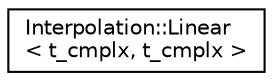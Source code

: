 digraph "Graphical Class Hierarchy"
{
  edge [fontname="Helvetica",fontsize="10",labelfontname="Helvetica",labelfontsize="10"];
  node [fontname="Helvetica",fontsize="10",shape=record];
  rankdir="LR";
  Node1 [label="Interpolation::Linear\l\< t_cmplx, t_cmplx \>",height=0.2,width=0.4,color="black", fillcolor="white", style="filled",URL="$class_interpolation_1_1_linear.html"];
}
